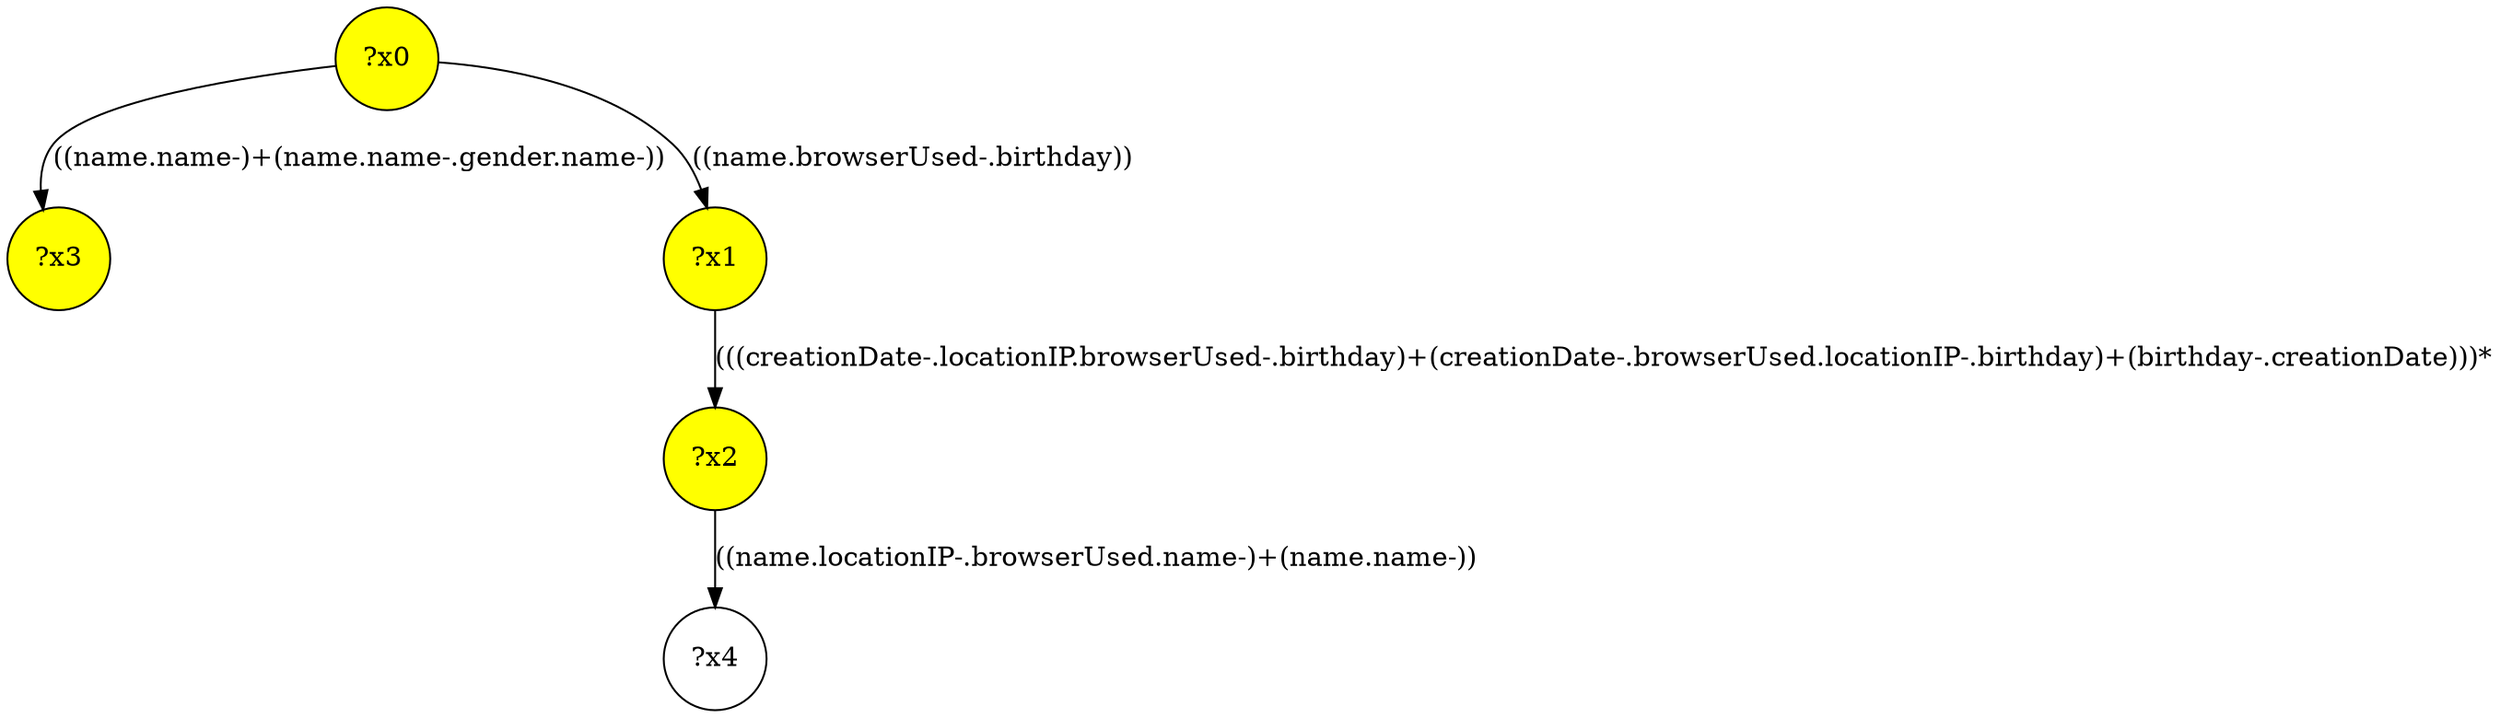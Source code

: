 digraph g {
	x3 [fillcolor="yellow", style="filled," shape=circle, label="?x3"];
	x0 [fillcolor="yellow", style="filled," shape=circle, label="?x0"];
	x1 [fillcolor="yellow", style="filled," shape=circle, label="?x1"];
	x2 [fillcolor="yellow", style="filled," shape=circle, label="?x2"];
	x0 -> x1 [label="((name.browserUsed-.birthday))"];
	x1 -> x2 [label="(((creationDate-.locationIP.browserUsed-.birthday)+(creationDate-.browserUsed.locationIP-.birthday)+(birthday-.creationDate)))*"];
	x0 -> x3 [label="((name.name-)+(name.name-.gender.name-))"];
	x4 [shape=circle, label="?x4"];
	x2 -> x4 [label="((name.locationIP-.browserUsed.name-)+(name.name-))"];
}
